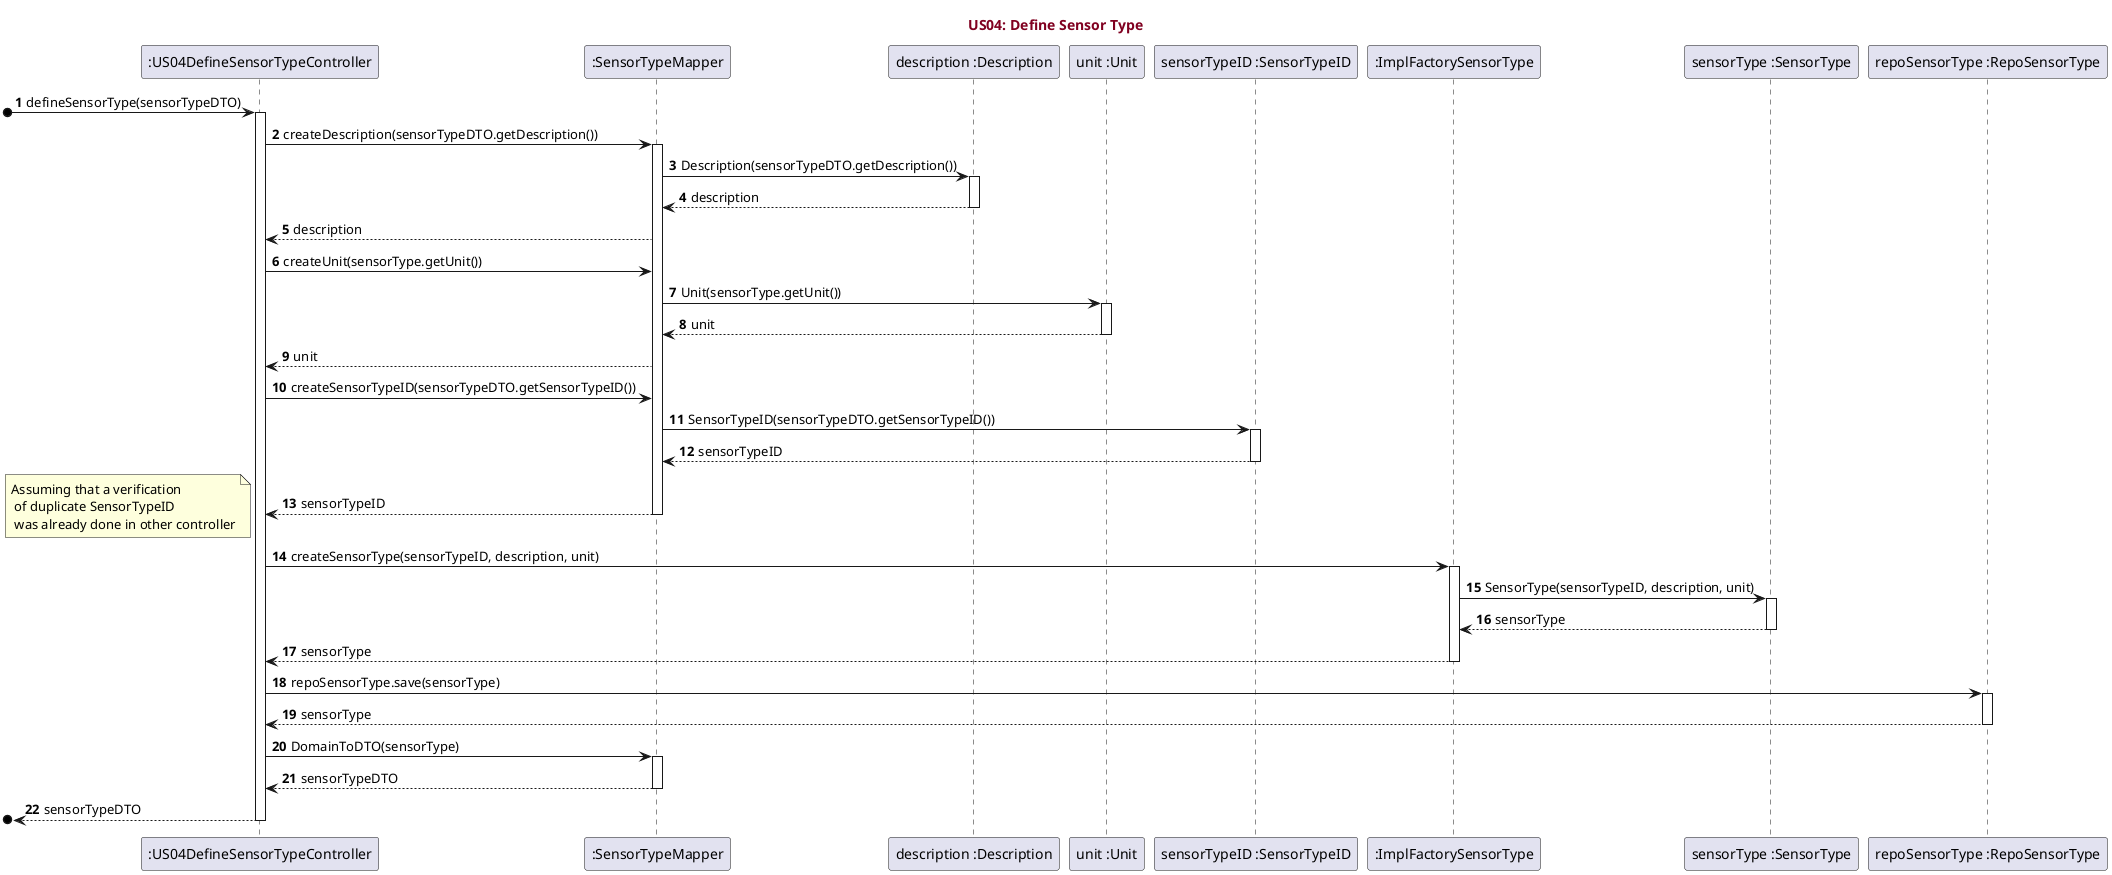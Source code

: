 @startuml
'https://plantuml.com/sequence-diagram

title <font color=#800020>US04: Define Sensor Type</font>

autonumber

participant ":US04DefineSensorTypeController"
participant ":SensorTypeMapper"
participant "description :Description"
participant "unit :Unit"
participant "sensorTypeID :SensorTypeID"
participant ":ImplFactorySensorType"
participant "sensorType :SensorType"
participant "repoSensorType :RepoSensorType"

[o-> ":US04DefineSensorTypeController" : defineSensorType(sensorTypeDTO)
activate ":US04DefineSensorTypeController"
":US04DefineSensorTypeController" -> ":SensorTypeMapper" : createDescription(sensorTypeDTO.getDescription())
activate ":SensorTypeMapper"
":SensorTypeMapper" -> "description :Description" : Description(sensorTypeDTO.getDescription())
activate "description :Description"
"description :Description" --> ":SensorTypeMapper" : description
deactivate "description :Description"
":US04DefineSensorTypeController" <-- ":SensorTypeMapper" : description
":US04DefineSensorTypeController" -> ":SensorTypeMapper" : createUnit(sensorType.getUnit())
":SensorTypeMapper" -> "unit :Unit" : Unit(sensorType.getUnit())
activate "unit :Unit"
"unit :Unit" --> ":SensorTypeMapper" : unit
deactivate "unit :Unit"

":US04DefineSensorTypeController" <-- ":SensorTypeMapper" : unit
":US04DefineSensorTypeController" -> ":SensorTypeMapper" : createSensorTypeID(sensorTypeDTO.getSensorTypeID())
":SensorTypeMapper" -> "sensorTypeID :SensorTypeID" : SensorTypeID(sensorTypeDTO.getSensorTypeID())
activate "sensorTypeID :SensorTypeID"
"sensorTypeID :SensorTypeID" --> ":SensorTypeMapper" : sensorTypeID
deactivate "sensorTypeID :SensorTypeID"

":US04DefineSensorTypeController" <-- ":SensorTypeMapper" : sensorTypeID
deactivate ":SensorTypeMapper"
noteleft: Assuming that a verification \n of duplicate SensorTypeID \n was already done in other controller

":US04DefineSensorTypeController" -> ":ImplFactorySensorType" : createSensorType(sensorTypeID, description, unit)
activate ":ImplFactorySensorType"
":ImplFactorySensorType" -> "sensorType :SensorType" : SensorType(sensorTypeID, description, unit)
activate "sensorType :SensorType"

"sensorType :SensorType" --> ":ImplFactorySensorType" : sensorType
deactivate "sensorType :SensorType"
":ImplFactorySensorType" --> ":US04DefineSensorTypeController" : sensorType
deactivate ":ImplFactorySensorType"

":US04DefineSensorTypeController" -> "repoSensorType :RepoSensorType" : repoSensorType.save(sensorType)
activate "repoSensorType :RepoSensorType"
"repoSensorType :RepoSensorType" --> ":US04DefineSensorTypeController" : sensorType
deactivate "repoSensorType :RepoSensorType"
":US04DefineSensorTypeController" -> ":SensorTypeMapper" : DomainToDTO(sensorType)
activate ":SensorTypeMapper"
":US04DefineSensorTypeController" <-- ":SensorTypeMapper" : sensorTypeDTO
deactivate ":SensorTypeMapper"

[o<-- ":US04DefineSensorTypeController" : sensorTypeDTO

deactivate ":US04DefineSensorTypeController"








@enduml